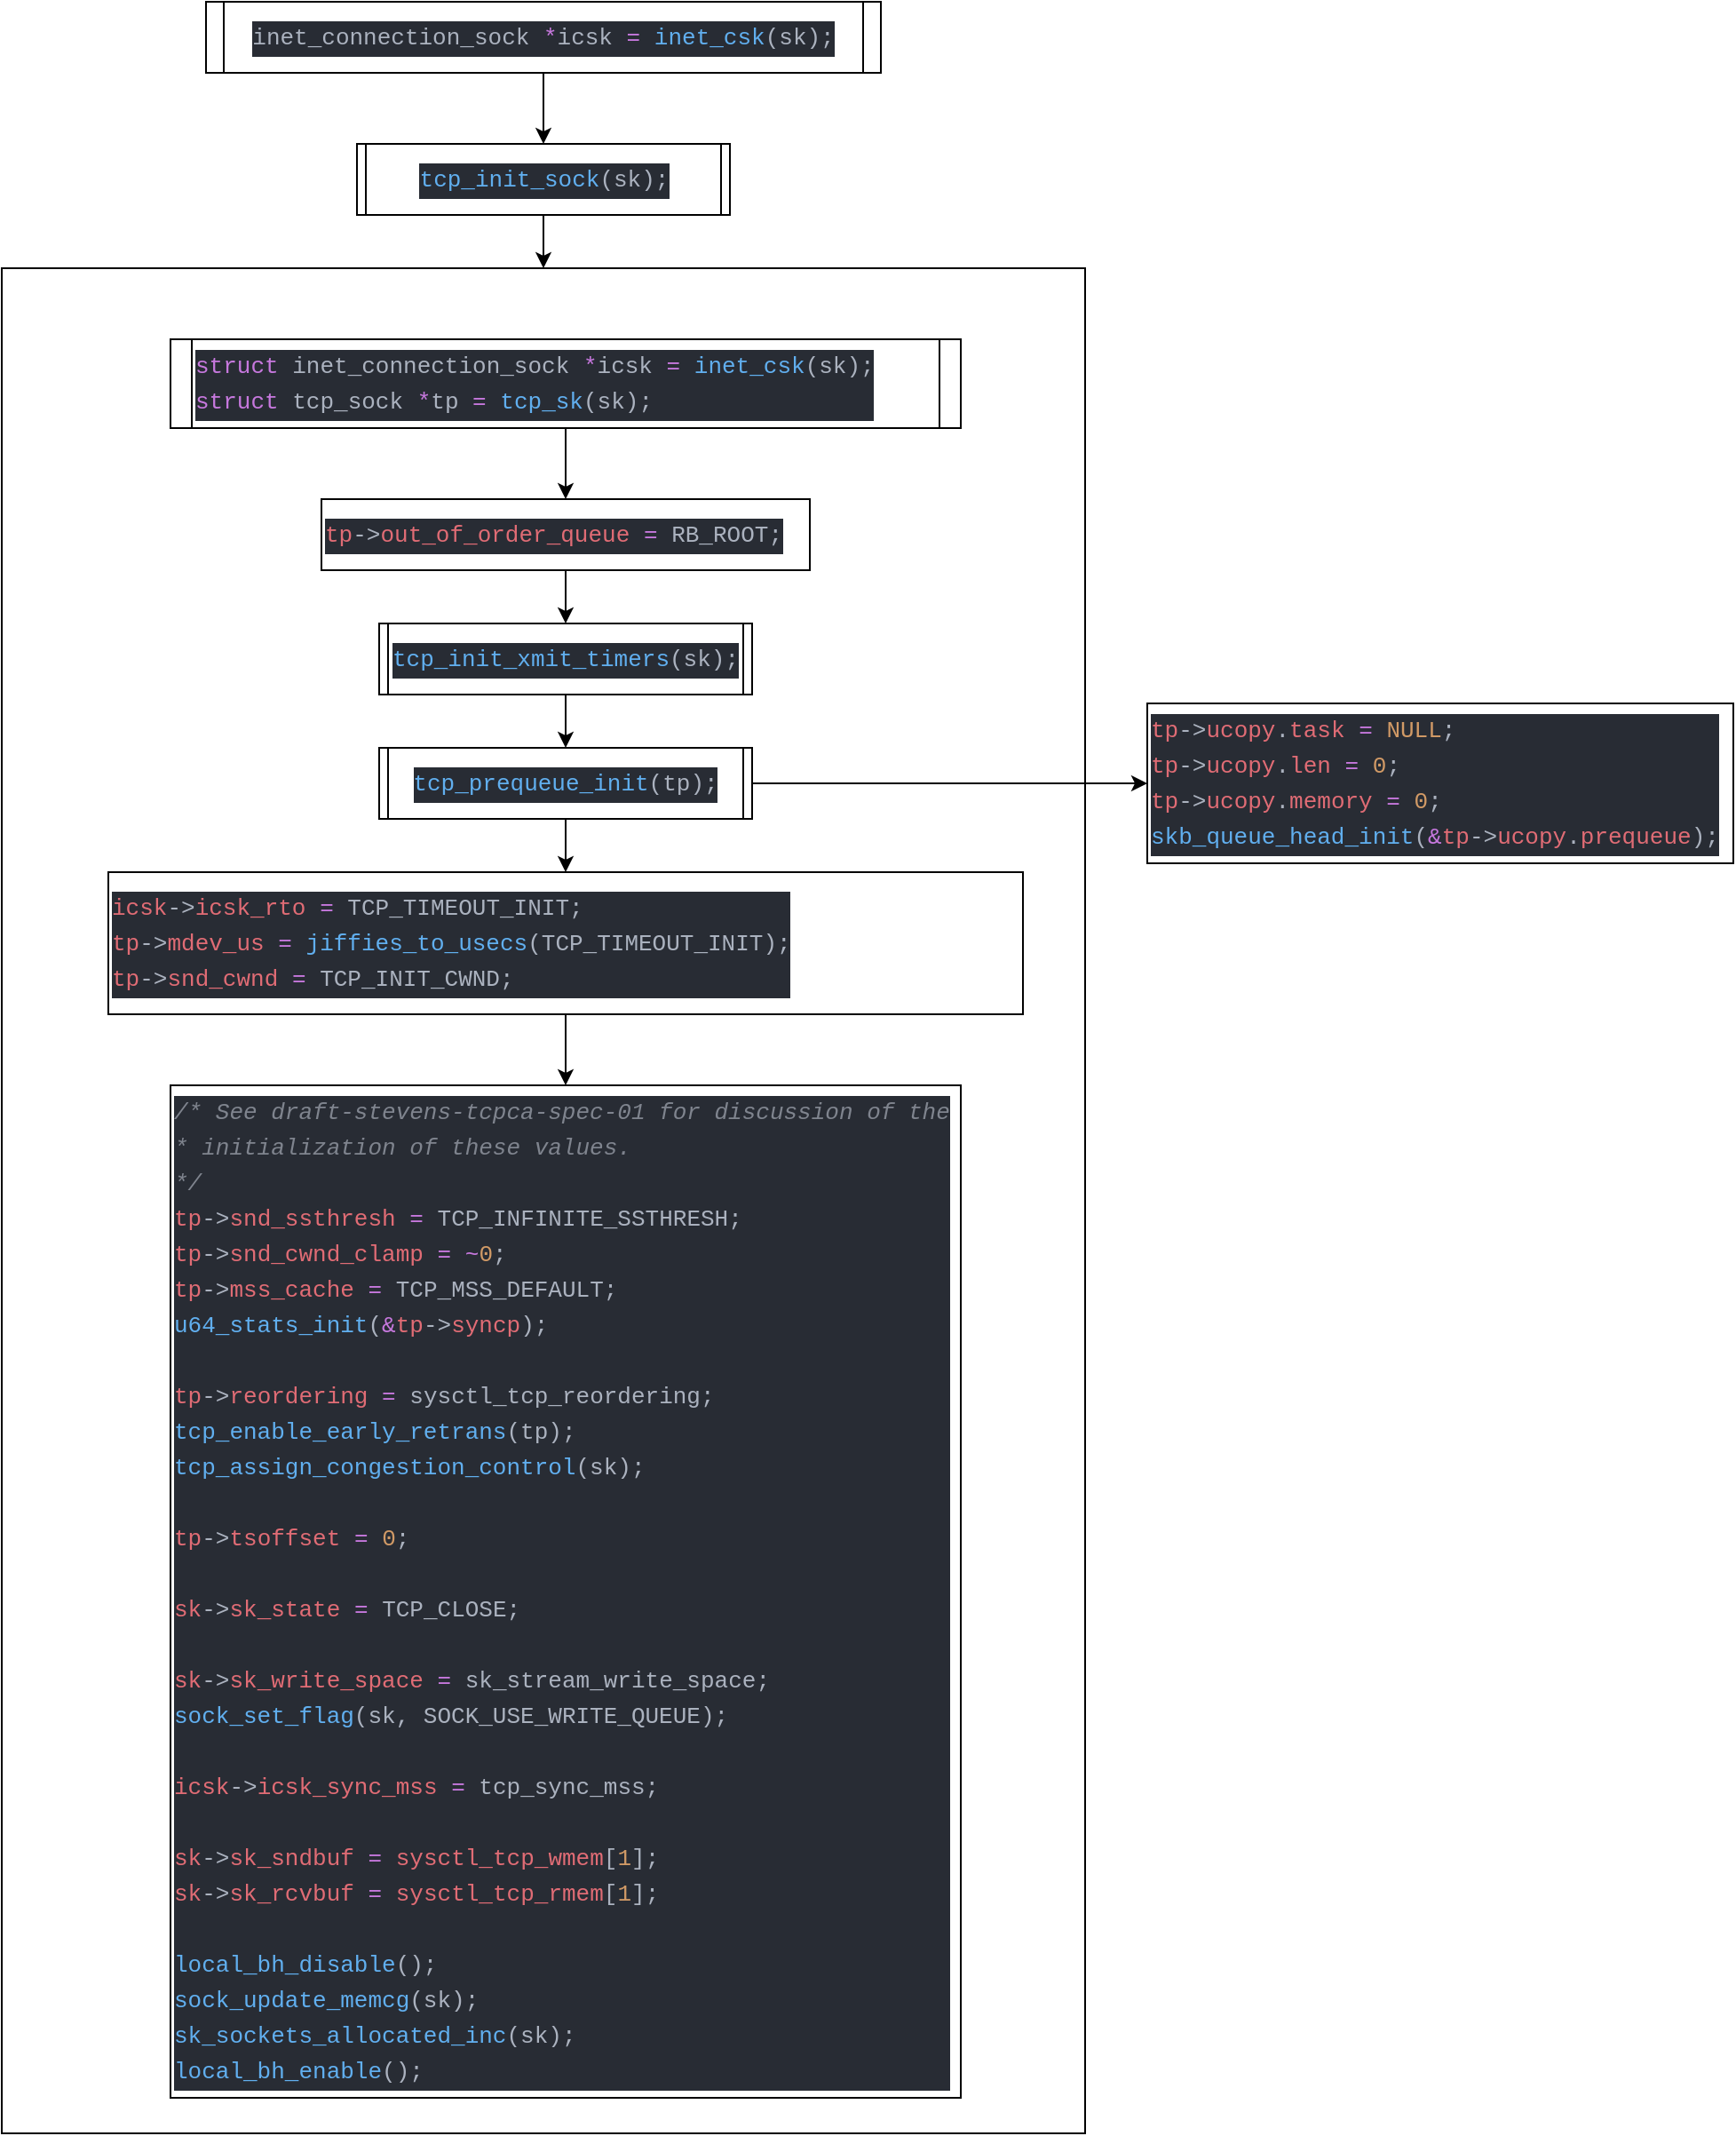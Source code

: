 <mxfile version="13.1.3">
    <diagram id="6hGFLwfOUW9BJ-s0fimq" name="Page-1">
        <mxGraphModel dx="1448" dy="785" grid="1" gridSize="10" guides="1" tooltips="1" connect="1" arrows="1" fold="1" page="1" pageScale="1" pageWidth="827" pageHeight="1169" math="0" shadow="0">
            <root>
                <mxCell id="0"/>
                <mxCell id="1" parent="0"/>
                <mxCell id="18" value="&lt;div style=&quot;color: rgb(171 , 178 , 191) ; background-color: rgb(40 , 44 , 52) ; font-family: &amp;#34;monaco&amp;#34; , &amp;#34;menlo&amp;#34; , &amp;#34;monaco&amp;#34; , &amp;#34;courier new&amp;#34; , monospace ; font-size: 13px ; line-height: 20px&quot;&gt;&lt;div style=&quot;font-family: &amp;#34;monaco&amp;#34; , &amp;#34;menlo&amp;#34; , &amp;#34;monaco&amp;#34; , &amp;#34;courier new&amp;#34; , monospace ; line-height: 20px&quot;&gt;&lt;br&gt;&lt;/div&gt;&lt;/div&gt;" style="align=left;rounded=0;whiteSpace=wrap;html=1;" vertex="1" parent="1">
                    <mxGeometry x="-35" y="190" width="610" height="1050" as="geometry"/>
                </mxCell>
                <mxCell id="4" style="edgeStyle=orthogonalEdgeStyle;rounded=0;orthogonalLoop=1;jettySize=auto;html=1;exitX=0.5;exitY=1;exitDx=0;exitDy=0;entryX=0.5;entryY=0;entryDx=0;entryDy=0;" edge="1" parent="1" source="2" target="3">
                    <mxGeometry relative="1" as="geometry"/>
                </mxCell>
                <mxCell id="2" value="&lt;div style=&quot;color: rgb(171 , 178 , 191) ; background-color: rgb(40 , 44 , 52) ; font-family: &amp;#34;monaco&amp;#34; , &amp;#34;menlo&amp;#34; , &amp;#34;monaco&amp;#34; , &amp;#34;courier new&amp;#34; , monospace ; font-size: 13px ; line-height: 20px&quot;&gt;inet_connection_sock &lt;span style=&quot;color: #c678dd&quot;&gt;*&lt;/span&gt;icsk &lt;span style=&quot;color: #c678dd&quot;&gt;=&lt;/span&gt; &lt;span style=&quot;color: #61afef&quot;&gt;inet_csk&lt;/span&gt;(sk);&lt;/div&gt;" style="shape=process;whiteSpace=wrap;html=1;backgroundOutline=1;size=0.026;" vertex="1" parent="1">
                    <mxGeometry x="80" y="40" width="380" height="40" as="geometry"/>
                </mxCell>
                <mxCell id="19" style="edgeStyle=orthogonalEdgeStyle;rounded=0;orthogonalLoop=1;jettySize=auto;html=1;exitX=0.5;exitY=1;exitDx=0;exitDy=0;entryX=0.5;entryY=0;entryDx=0;entryDy=0;" edge="1" parent="1" source="3" target="18">
                    <mxGeometry relative="1" as="geometry"/>
                </mxCell>
                <mxCell id="3" value="&lt;div style=&quot;color: rgb(171 , 178 , 191) ; background-color: rgb(40 , 44 , 52) ; font-family: &amp;#34;monaco&amp;#34; , &amp;#34;menlo&amp;#34; , &amp;#34;monaco&amp;#34; , &amp;#34;courier new&amp;#34; , monospace ; font-size: 13px ; line-height: 20px&quot;&gt;&lt;div style=&quot;font-family: &amp;#34;monaco&amp;#34; , &amp;#34;menlo&amp;#34; , &amp;#34;monaco&amp;#34; , &amp;#34;courier new&amp;#34; , monospace ; line-height: 20px&quot;&gt;&lt;span style=&quot;color: #61afef&quot;&gt;tcp_init_sock&lt;/span&gt;(sk);&lt;/div&gt;&lt;/div&gt;" style="shape=process;whiteSpace=wrap;html=1;backgroundOutline=1;size=0.026;" vertex="1" parent="1">
                    <mxGeometry x="165" y="120" width="210" height="40" as="geometry"/>
                </mxCell>
                <mxCell id="7" style="edgeStyle=orthogonalEdgeStyle;rounded=0;orthogonalLoop=1;jettySize=auto;html=1;exitX=0.5;exitY=1;exitDx=0;exitDy=0;" edge="1" parent="1" source="5" target="6">
                    <mxGeometry relative="1" as="geometry"/>
                </mxCell>
                <mxCell id="5" value="&lt;div style=&quot;color: rgb(171 , 178 , 191) ; background-color: rgb(40 , 44 , 52) ; font-family: &amp;#34;monaco&amp;#34; , &amp;#34;menlo&amp;#34; , &amp;#34;monaco&amp;#34; , &amp;#34;courier new&amp;#34; , monospace ; font-size: 13px ; line-height: 20px&quot;&gt;&lt;div style=&quot;font-family: &amp;#34;monaco&amp;#34; , &amp;#34;menlo&amp;#34; , &amp;#34;monaco&amp;#34; , &amp;#34;courier new&amp;#34; , monospace ; line-height: 20px&quot;&gt;&lt;div style=&quot;font-family: &amp;#34;monaco&amp;#34; , &amp;#34;menlo&amp;#34; , &amp;#34;monaco&amp;#34; , &amp;#34;courier new&amp;#34; , monospace ; line-height: 20px&quot;&gt;&lt;div&gt;&lt;span style=&quot;color: #c678dd&quot;&gt;struct&lt;/span&gt; inet_connection_sock &lt;span style=&quot;color: #c678dd&quot;&gt;*&lt;/span&gt;icsk &lt;span style=&quot;color: #c678dd&quot;&gt;=&lt;/span&gt; &lt;span style=&quot;color: #61afef&quot;&gt;inet_csk&lt;/span&gt;(sk);&lt;/div&gt;&lt;div&gt;    &lt;span style=&quot;color: #c678dd&quot;&gt;struct&lt;/span&gt; tcp_sock &lt;span style=&quot;color: #c678dd&quot;&gt;*&lt;/span&gt;tp &lt;span style=&quot;color: #c678dd&quot;&gt;=&lt;/span&gt; &lt;span style=&quot;color: #61afef&quot;&gt;tcp_sk&lt;/span&gt;(sk);&lt;/div&gt;&lt;/div&gt;&lt;/div&gt;&lt;/div&gt;" style="align=left;shape=process;whiteSpace=wrap;html=1;backgroundOutline=1;size=0.026;" vertex="1" parent="1">
                    <mxGeometry x="60" y="230" width="445" height="50" as="geometry"/>
                </mxCell>
                <mxCell id="11" style="edgeStyle=orthogonalEdgeStyle;rounded=0;orthogonalLoop=1;jettySize=auto;html=1;exitX=0.5;exitY=1;exitDx=0;exitDy=0;entryX=0.5;entryY=0;entryDx=0;entryDy=0;" edge="1" parent="1" source="6" target="8">
                    <mxGeometry relative="1" as="geometry"/>
                </mxCell>
                <mxCell id="6" value="&lt;div style=&quot;color: rgb(171 , 178 , 191) ; background-color: rgb(40 , 44 , 52) ; font-family: &amp;#34;monaco&amp;#34; , &amp;#34;menlo&amp;#34; , &amp;#34;monaco&amp;#34; , &amp;#34;courier new&amp;#34; , monospace ; font-size: 13px ; line-height: 20px&quot;&gt;&lt;span style=&quot;color: #e06c75&quot;&gt;tp&lt;/span&gt;-&amp;gt;&lt;span style=&quot;color: #e06c75&quot;&gt;out_of_order_queue&lt;/span&gt; &lt;span style=&quot;color: #c678dd&quot;&gt;=&lt;/span&gt; RB_ROOT;&lt;/div&gt;" style="align=left;rounded=0;whiteSpace=wrap;html=1;" vertex="1" parent="1">
                    <mxGeometry x="145" y="320" width="275" height="40" as="geometry"/>
                </mxCell>
                <mxCell id="12" style="edgeStyle=orthogonalEdgeStyle;rounded=0;orthogonalLoop=1;jettySize=auto;html=1;exitX=0.5;exitY=1;exitDx=0;exitDy=0;entryX=0.5;entryY=0;entryDx=0;entryDy=0;" edge="1" parent="1" source="8" target="9">
                    <mxGeometry relative="1" as="geometry"/>
                </mxCell>
                <mxCell id="8" value="&lt;div style=&quot;color: rgb(171 , 178 , 191) ; background-color: rgb(40 , 44 , 52) ; font-family: &amp;#34;monaco&amp;#34; , &amp;#34;menlo&amp;#34; , &amp;#34;monaco&amp;#34; , &amp;#34;courier new&amp;#34; , monospace ; font-size: 13px ; line-height: 20px&quot;&gt;&lt;div style=&quot;font-family: &amp;#34;monaco&amp;#34; , &amp;#34;menlo&amp;#34; , &amp;#34;monaco&amp;#34; , &amp;#34;courier new&amp;#34; , monospace ; line-height: 20px&quot;&gt;&lt;div style=&quot;font-family: &amp;#34;monaco&amp;#34; , &amp;#34;menlo&amp;#34; , &amp;#34;monaco&amp;#34; , &amp;#34;courier new&amp;#34; , monospace ; line-height: 20px&quot;&gt;&lt;span style=&quot;color: #61afef&quot;&gt;tcp_init_xmit_timers&lt;/span&gt;(sk);&lt;/div&gt;&lt;/div&gt;&lt;/div&gt;" style="shape=process;whiteSpace=wrap;html=1;backgroundOutline=1;size=0.026;" vertex="1" parent="1">
                    <mxGeometry x="177.5" y="390" width="210" height="40" as="geometry"/>
                </mxCell>
                <mxCell id="13" style="edgeStyle=orthogonalEdgeStyle;rounded=0;orthogonalLoop=1;jettySize=auto;html=1;exitX=0.5;exitY=1;exitDx=0;exitDy=0;" edge="1" parent="1" source="9" target="10">
                    <mxGeometry relative="1" as="geometry"/>
                </mxCell>
                <mxCell id="17" style="edgeStyle=orthogonalEdgeStyle;rounded=0;orthogonalLoop=1;jettySize=auto;html=1;exitX=1;exitY=0.5;exitDx=0;exitDy=0;entryX=0;entryY=0.5;entryDx=0;entryDy=0;" edge="1" parent="1" source="9" target="16">
                    <mxGeometry relative="1" as="geometry"/>
                </mxCell>
                <mxCell id="9" value="&lt;div style=&quot;color: rgb(171 , 178 , 191) ; background-color: rgb(40 , 44 , 52) ; font-family: &amp;#34;monaco&amp;#34; , &amp;#34;menlo&amp;#34; , &amp;#34;monaco&amp;#34; , &amp;#34;courier new&amp;#34; , monospace ; font-size: 13px ; line-height: 20px&quot;&gt;&lt;div style=&quot;font-family: &amp;#34;monaco&amp;#34; , &amp;#34;menlo&amp;#34; , &amp;#34;monaco&amp;#34; , &amp;#34;courier new&amp;#34; , monospace ; line-height: 20px&quot;&gt;&lt;div style=&quot;font-family: &amp;#34;monaco&amp;#34; , &amp;#34;menlo&amp;#34; , &amp;#34;monaco&amp;#34; , &amp;#34;courier new&amp;#34; , monospace ; line-height: 20px&quot;&gt;&lt;div style=&quot;font-family: &amp;#34;monaco&amp;#34; , &amp;#34;menlo&amp;#34; , &amp;#34;monaco&amp;#34; , &amp;#34;courier new&amp;#34; , monospace ; line-height: 20px&quot;&gt;&lt;span style=&quot;color: #61afef&quot;&gt;tcp_prequeue_init&lt;/span&gt;(tp);&lt;/div&gt;&lt;/div&gt;&lt;/div&gt;&lt;/div&gt;" style="shape=process;whiteSpace=wrap;html=1;backgroundOutline=1;size=0.026;" vertex="1" parent="1">
                    <mxGeometry x="177.5" y="460" width="210" height="40" as="geometry"/>
                </mxCell>
                <mxCell id="15" style="edgeStyle=orthogonalEdgeStyle;rounded=0;orthogonalLoop=1;jettySize=auto;html=1;exitX=0.5;exitY=1;exitDx=0;exitDy=0;entryX=0.5;entryY=0;entryDx=0;entryDy=0;" edge="1" parent="1" source="10" target="14">
                    <mxGeometry relative="1" as="geometry"/>
                </mxCell>
                <mxCell id="10" value="&lt;div style=&quot;color: rgb(171 , 178 , 191) ; background-color: rgb(40 , 44 , 52) ; font-family: &amp;#34;monaco&amp;#34; , &amp;#34;menlo&amp;#34; , &amp;#34;monaco&amp;#34; , &amp;#34;courier new&amp;#34; , monospace ; font-size: 13px ; line-height: 20px&quot;&gt;&lt;div style=&quot;font-family: &amp;#34;monaco&amp;#34; , &amp;#34;menlo&amp;#34; , &amp;#34;monaco&amp;#34; , &amp;#34;courier new&amp;#34; , monospace ; line-height: 20px&quot;&gt;&lt;div&gt;&lt;span style=&quot;color: #e06c75&quot;&gt;icsk&lt;/span&gt;-&amp;gt;&lt;span style=&quot;color: #e06c75&quot;&gt;icsk_rto&lt;/span&gt; &lt;span style=&quot;color: #c678dd&quot;&gt;=&lt;/span&gt; TCP_TIMEOUT_INIT;&lt;/div&gt;&lt;div&gt;    &lt;span style=&quot;color: #e06c75&quot;&gt;tp&lt;/span&gt;-&amp;gt;&lt;span style=&quot;color: #e06c75&quot;&gt;mdev_us&lt;/span&gt; &lt;span style=&quot;color: #c678dd&quot;&gt;=&lt;/span&gt; &lt;span style=&quot;color: #61afef&quot;&gt;jiffies_to_usecs&lt;/span&gt;(TCP_TIMEOUT_INIT);&lt;/div&gt;&lt;div&gt;    &lt;span style=&quot;color: #e06c75&quot;&gt;tp&lt;/span&gt;-&amp;gt;&lt;span style=&quot;color: #e06c75&quot;&gt;snd_cwnd&lt;/span&gt; &lt;span style=&quot;color: #c678dd&quot;&gt;=&lt;/span&gt; TCP_INIT_CWND;&lt;/div&gt;&lt;/div&gt;&lt;/div&gt;" style="align=left;rounded=0;whiteSpace=wrap;html=1;" vertex="1" parent="1">
                    <mxGeometry x="25" y="530" width="515" height="80" as="geometry"/>
                </mxCell>
                <mxCell id="14" value="&lt;div style=&quot;color: rgb(171 , 178 , 191) ; background-color: rgb(40 , 44 , 52) ; font-family: &amp;#34;monaco&amp;#34; , &amp;#34;menlo&amp;#34; , &amp;#34;monaco&amp;#34; , &amp;#34;courier new&amp;#34; , monospace ; font-size: 13px ; line-height: 20px&quot;&gt;&lt;div style=&quot;font-family: &amp;#34;monaco&amp;#34; , &amp;#34;menlo&amp;#34; , &amp;#34;monaco&amp;#34; , &amp;#34;courier new&amp;#34; , monospace ; line-height: 20px&quot;&gt;&lt;div style=&quot;font-family: &amp;#34;monaco&amp;#34; , &amp;#34;menlo&amp;#34; , &amp;#34;monaco&amp;#34; , &amp;#34;courier new&amp;#34; , monospace ; line-height: 20px&quot;&gt;&lt;div&gt;&lt;span style=&quot;color: #7f848e ; font-style: italic&quot;&gt;/* See draft-stevens-tcpca-spec-01 for discussion of the&lt;/span&gt;&lt;/div&gt;&lt;div&gt;&lt;span style=&quot;color: #7f848e ; font-style: italic&quot;&gt;     * initialization of these values.&lt;/span&gt;&lt;/div&gt;&lt;div&gt;&lt;span style=&quot;color: #7f848e ; font-style: italic&quot;&gt;     */&lt;/span&gt;&lt;/div&gt;&lt;div&gt;    &lt;span style=&quot;color: #e06c75&quot;&gt;tp&lt;/span&gt;-&amp;gt;&lt;span style=&quot;color: #e06c75&quot;&gt;snd_ssthresh&lt;/span&gt; &lt;span style=&quot;color: #c678dd&quot;&gt;=&lt;/span&gt; TCP_INFINITE_SSTHRESH;&lt;/div&gt;&lt;div&gt;    &lt;span style=&quot;color: #e06c75&quot;&gt;tp&lt;/span&gt;-&amp;gt;&lt;span style=&quot;color: #e06c75&quot;&gt;snd_cwnd_clamp&lt;/span&gt; &lt;span style=&quot;color: #c678dd&quot;&gt;=&lt;/span&gt; &lt;span style=&quot;color: #c678dd&quot;&gt;~&lt;/span&gt;&lt;span style=&quot;color: #d19a66&quot;&gt;0&lt;/span&gt;;&lt;/div&gt;&lt;div&gt;    &lt;span style=&quot;color: #e06c75&quot;&gt;tp&lt;/span&gt;-&amp;gt;&lt;span style=&quot;color: #e06c75&quot;&gt;mss_cache&lt;/span&gt; &lt;span style=&quot;color: #c678dd&quot;&gt;=&lt;/span&gt; TCP_MSS_DEFAULT;&lt;/div&gt;&lt;div&gt;    &lt;span style=&quot;color: #61afef&quot;&gt;u64_stats_init&lt;/span&gt;(&lt;span style=&quot;color: #c678dd&quot;&gt;&amp;amp;&lt;/span&gt;&lt;span style=&quot;color: #e06c75&quot;&gt;tp&lt;/span&gt;-&amp;gt;&lt;span style=&quot;color: #e06c75&quot;&gt;syncp&lt;/span&gt;);&lt;/div&gt;&lt;br&gt;&lt;div&gt;    &lt;span style=&quot;color: #e06c75&quot;&gt;tp&lt;/span&gt;-&amp;gt;&lt;span style=&quot;color: #e06c75&quot;&gt;reordering&lt;/span&gt; &lt;span style=&quot;color: #c678dd&quot;&gt;=&lt;/span&gt; sysctl_tcp_reordering;&lt;/div&gt;&lt;div&gt;    &lt;span style=&quot;color: #61afef&quot;&gt;tcp_enable_early_retrans&lt;/span&gt;(tp);&lt;/div&gt;&lt;div&gt;    &lt;span style=&quot;color: #61afef&quot;&gt;tcp_assign_congestion_control&lt;/span&gt;(sk);&lt;/div&gt;&lt;br&gt;&lt;div&gt;    &lt;span style=&quot;color: #e06c75&quot;&gt;tp&lt;/span&gt;-&amp;gt;&lt;span style=&quot;color: #e06c75&quot;&gt;tsoffset&lt;/span&gt; &lt;span style=&quot;color: #c678dd&quot;&gt;=&lt;/span&gt; &lt;span style=&quot;color: #d19a66&quot;&gt;0&lt;/span&gt;;&lt;/div&gt;&lt;br&gt;&lt;div&gt;    &lt;span style=&quot;color: #e06c75&quot;&gt;sk&lt;/span&gt;-&amp;gt;&lt;span style=&quot;color: #e06c75&quot;&gt;sk_state&lt;/span&gt; &lt;span style=&quot;color: #c678dd&quot;&gt;=&lt;/span&gt; TCP_CLOSE;&lt;/div&gt;&lt;br&gt;&lt;div&gt;    &lt;span style=&quot;color: #e06c75&quot;&gt;sk&lt;/span&gt;-&amp;gt;&lt;span style=&quot;color: #e06c75&quot;&gt;sk_write_space&lt;/span&gt; &lt;span style=&quot;color: #c678dd&quot;&gt;=&lt;/span&gt; sk_stream_write_space;&lt;/div&gt;&lt;div&gt;    &lt;span style=&quot;color: #61afef&quot;&gt;sock_set_flag&lt;/span&gt;(sk, SOCK_USE_WRITE_QUEUE);&lt;/div&gt;&lt;br&gt;&lt;div&gt;    &lt;span style=&quot;color: #e06c75&quot;&gt;icsk&lt;/span&gt;-&amp;gt;&lt;span style=&quot;color: #e06c75&quot;&gt;icsk_sync_mss&lt;/span&gt; &lt;span style=&quot;color: #c678dd&quot;&gt;=&lt;/span&gt; tcp_sync_mss;&lt;/div&gt;&lt;br&gt;&lt;div&gt;    &lt;span style=&quot;color: #e06c75&quot;&gt;sk&lt;/span&gt;-&amp;gt;&lt;span style=&quot;color: #e06c75&quot;&gt;sk_sndbuf&lt;/span&gt; &lt;span style=&quot;color: #c678dd&quot;&gt;=&lt;/span&gt; &lt;span style=&quot;color: #e06c75&quot;&gt;sysctl_tcp_wmem&lt;/span&gt;[&lt;span style=&quot;color: #d19a66&quot;&gt;1&lt;/span&gt;];&lt;/div&gt;&lt;div&gt;    &lt;span style=&quot;color: #e06c75&quot;&gt;sk&lt;/span&gt;-&amp;gt;&lt;span style=&quot;color: #e06c75&quot;&gt;sk_rcvbuf&lt;/span&gt; &lt;span style=&quot;color: #c678dd&quot;&gt;=&lt;/span&gt; &lt;span style=&quot;color: #e06c75&quot;&gt;sysctl_tcp_rmem&lt;/span&gt;[&lt;span style=&quot;color: #d19a66&quot;&gt;1&lt;/span&gt;];&lt;/div&gt;&lt;div&gt;&lt;br&gt;&lt;/div&gt;&lt;div&gt;&lt;div style=&quot;font-family: &amp;#34;monaco&amp;#34; , &amp;#34;menlo&amp;#34; , &amp;#34;monaco&amp;#34; , &amp;#34;courier new&amp;#34; , monospace ; line-height: 20px&quot;&gt;&lt;div&gt;    &lt;span style=&quot;color: #61afef&quot;&gt;local_bh_disable&lt;/span&gt;();&lt;/div&gt;&lt;div&gt;    &lt;span style=&quot;color: #61afef&quot;&gt;sock_update_memcg&lt;/span&gt;(sk);&lt;/div&gt;&lt;div&gt;    &lt;span style=&quot;color: #61afef&quot;&gt;sk_sockets_allocated_inc&lt;/span&gt;(sk);&lt;/div&gt;&lt;div&gt;    &lt;span style=&quot;color: #61afef&quot;&gt;local_bh_enable&lt;/span&gt;();&lt;/div&gt;&lt;/div&gt;&lt;/div&gt;&lt;/div&gt;&lt;/div&gt;&lt;/div&gt;" style="align=left;rounded=0;whiteSpace=wrap;html=1;" vertex="1" parent="1">
                    <mxGeometry x="60" y="650" width="445" height="570" as="geometry"/>
                </mxCell>
                <mxCell id="16" value="&lt;div style=&quot;color: rgb(171 , 178 , 191) ; background-color: rgb(40 , 44 , 52) ; font-family: &amp;#34;monaco&amp;#34; , &amp;#34;menlo&amp;#34; , &amp;#34;monaco&amp;#34; , &amp;#34;courier new&amp;#34; , monospace ; font-size: 13px ; line-height: 20px&quot;&gt;&lt;div style=&quot;font-family: &amp;#34;monaco&amp;#34; , &amp;#34;menlo&amp;#34; , &amp;#34;monaco&amp;#34; , &amp;#34;courier new&amp;#34; , monospace ; line-height: 20px&quot;&gt;&lt;div style=&quot;font-family: &amp;#34;monaco&amp;#34; , &amp;#34;menlo&amp;#34; , &amp;#34;monaco&amp;#34; , &amp;#34;courier new&amp;#34; , monospace ; line-height: 20px&quot;&gt;&lt;div&gt;&lt;span style=&quot;color: #e06c75&quot;&gt;tp&lt;/span&gt;-&amp;gt;&lt;span style=&quot;color: #e06c75&quot;&gt;ucopy&lt;/span&gt;.&lt;span style=&quot;color: #e06c75&quot;&gt;task&lt;/span&gt; &lt;span style=&quot;color: #c678dd&quot;&gt;=&lt;/span&gt; &lt;span style=&quot;color: #d19a66&quot;&gt;NULL&lt;/span&gt;;&lt;/div&gt;&lt;div&gt;    &lt;span style=&quot;color: #e06c75&quot;&gt;tp&lt;/span&gt;-&amp;gt;&lt;span style=&quot;color: #e06c75&quot;&gt;ucopy&lt;/span&gt;.&lt;span style=&quot;color: #e06c75&quot;&gt;len&lt;/span&gt; &lt;span style=&quot;color: #c678dd&quot;&gt;=&lt;/span&gt; &lt;span style=&quot;color: #d19a66&quot;&gt;0&lt;/span&gt;;&lt;/div&gt;&lt;div&gt;    &lt;span style=&quot;color: #e06c75&quot;&gt;tp&lt;/span&gt;-&amp;gt;&lt;span style=&quot;color: #e06c75&quot;&gt;ucopy&lt;/span&gt;.&lt;span style=&quot;color: #e06c75&quot;&gt;memory&lt;/span&gt; &lt;span style=&quot;color: #c678dd&quot;&gt;=&lt;/span&gt; &lt;span style=&quot;color: #d19a66&quot;&gt;0&lt;/span&gt;;&lt;/div&gt;&lt;div&gt;    &lt;span style=&quot;color: #61afef&quot;&gt;skb_queue_head_init&lt;/span&gt;(&lt;span style=&quot;color: #c678dd&quot;&gt;&amp;amp;&lt;/span&gt;&lt;span style=&quot;color: #e06c75&quot;&gt;tp&lt;/span&gt;-&amp;gt;&lt;span style=&quot;color: #e06c75&quot;&gt;ucopy&lt;/span&gt;.&lt;span style=&quot;color: #e06c75&quot;&gt;prequeue&lt;/span&gt;);&lt;/div&gt;&lt;/div&gt;&lt;/div&gt;&lt;/div&gt;" style="align=left;rounded=0;whiteSpace=wrap;html=1;" vertex="1" parent="1">
                    <mxGeometry x="610" y="435" width="330" height="90" as="geometry"/>
                </mxCell>
            </root>
        </mxGraphModel>
    </diagram>
</mxfile>
